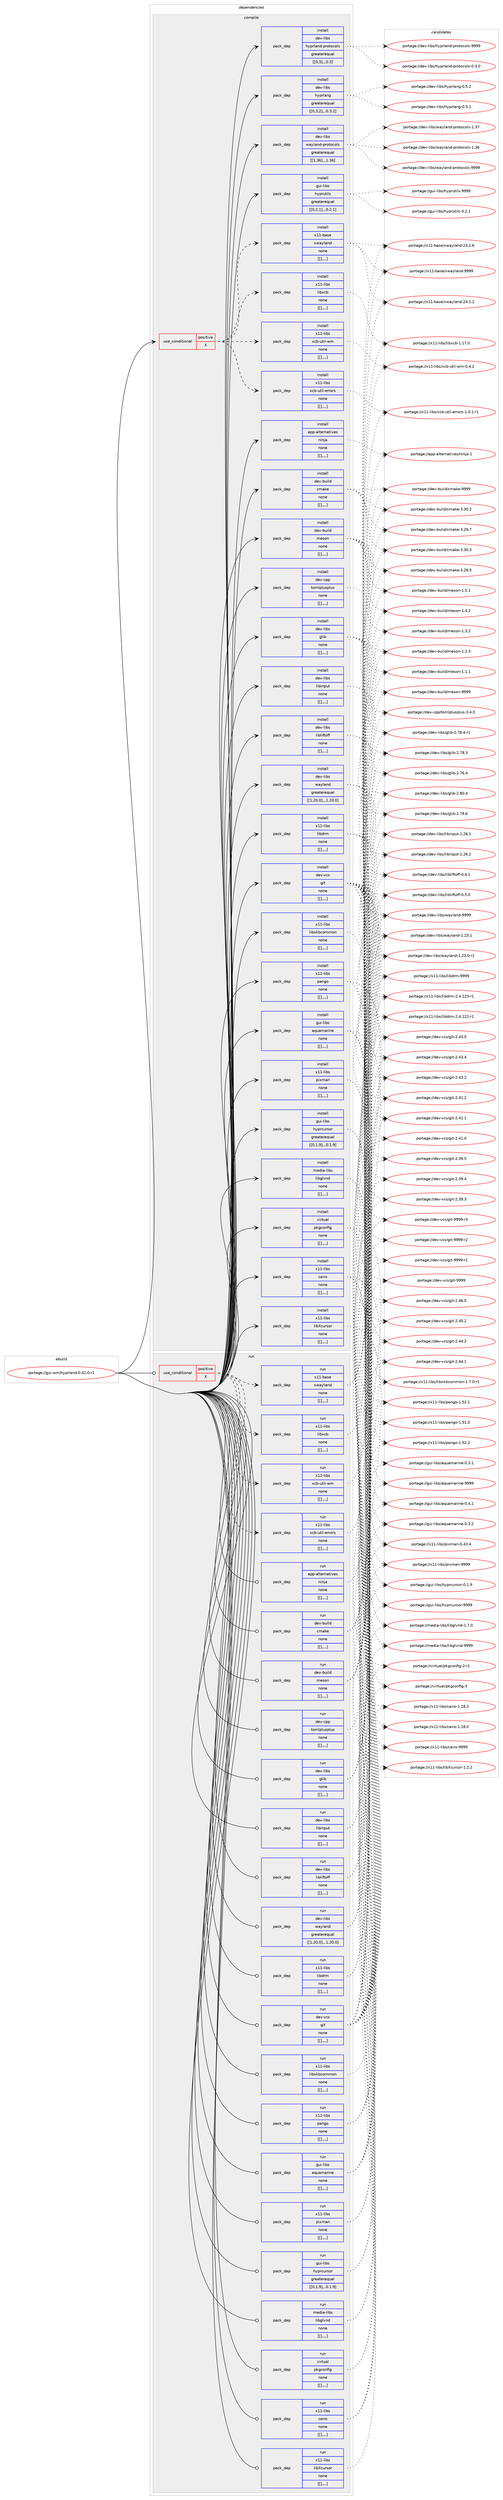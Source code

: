 digraph prolog {

# *************
# Graph options
# *************

newrank=true;
concentrate=true;
compound=true;
graph [rankdir=LR,fontname=Helvetica,fontsize=10,ranksep=1.5];#, ranksep=2.5, nodesep=0.2];
edge  [arrowhead=vee];
node  [fontname=Helvetica,fontsize=10];

# **********
# The ebuild
# **********

subgraph cluster_leftcol {
color=gray;
label=<<i>ebuild</i>>;
id [label="portage://gui-wm/hyprland-0.42.0-r1", color=red, width=4, href="../gui-wm/hyprland-0.42.0-r1.svg"];
}

# ****************
# The dependencies
# ****************

subgraph cluster_midcol {
color=gray;
label=<<i>dependencies</i>>;
subgraph cluster_compile {
fillcolor="#eeeeee";
style=filled;
label=<<i>compile</i>>;
subgraph cond68504 {
dependency249185 [label=<<TABLE BORDER="0" CELLBORDER="1" CELLSPACING="0" CELLPADDING="4"><TR><TD ROWSPAN="3" CELLPADDING="10">use_conditional</TD></TR><TR><TD>positive</TD></TR><TR><TD>X</TD></TR></TABLE>>, shape=none, color=red];
subgraph pack179109 {
dependency249186 [label=<<TABLE BORDER="0" CELLBORDER="1" CELLSPACING="0" CELLPADDING="4" WIDTH="220"><TR><TD ROWSPAN="6" CELLPADDING="30">pack_dep</TD></TR><TR><TD WIDTH="110">install</TD></TR><TR><TD>x11-libs</TD></TR><TR><TD>libxcb</TD></TR><TR><TD>none</TD></TR><TR><TD>[[],,,,]</TD></TR></TABLE>>, shape=none, color=blue];
}
dependency249185:e -> dependency249186:w [weight=20,style="dashed",arrowhead="vee"];
subgraph pack179110 {
dependency249187 [label=<<TABLE BORDER="0" CELLBORDER="1" CELLSPACING="0" CELLPADDING="4" WIDTH="220"><TR><TD ROWSPAN="6" CELLPADDING="30">pack_dep</TD></TR><TR><TD WIDTH="110">install</TD></TR><TR><TD>x11-base</TD></TR><TR><TD>xwayland</TD></TR><TR><TD>none</TD></TR><TR><TD>[[],,,,]</TD></TR></TABLE>>, shape=none, color=blue];
}
dependency249185:e -> dependency249187:w [weight=20,style="dashed",arrowhead="vee"];
subgraph pack179111 {
dependency249188 [label=<<TABLE BORDER="0" CELLBORDER="1" CELLSPACING="0" CELLPADDING="4" WIDTH="220"><TR><TD ROWSPAN="6" CELLPADDING="30">pack_dep</TD></TR><TR><TD WIDTH="110">install</TD></TR><TR><TD>x11-libs</TD></TR><TR><TD>xcb-util-errors</TD></TR><TR><TD>none</TD></TR><TR><TD>[[],,,,]</TD></TR></TABLE>>, shape=none, color=blue];
}
dependency249185:e -> dependency249188:w [weight=20,style="dashed",arrowhead="vee"];
subgraph pack179112 {
dependency249189 [label=<<TABLE BORDER="0" CELLBORDER="1" CELLSPACING="0" CELLPADDING="4" WIDTH="220"><TR><TD ROWSPAN="6" CELLPADDING="30">pack_dep</TD></TR><TR><TD WIDTH="110">install</TD></TR><TR><TD>x11-libs</TD></TR><TR><TD>xcb-util-wm</TD></TR><TR><TD>none</TD></TR><TR><TD>[[],,,,]</TD></TR></TABLE>>, shape=none, color=blue];
}
dependency249185:e -> dependency249189:w [weight=20,style="dashed",arrowhead="vee"];
}
id:e -> dependency249185:w [weight=20,style="solid",arrowhead="vee"];
subgraph pack179113 {
dependency249190 [label=<<TABLE BORDER="0" CELLBORDER="1" CELLSPACING="0" CELLPADDING="4" WIDTH="220"><TR><TD ROWSPAN="6" CELLPADDING="30">pack_dep</TD></TR><TR><TD WIDTH="110">install</TD></TR><TR><TD>app-alternatives</TD></TR><TR><TD>ninja</TD></TR><TR><TD>none</TD></TR><TR><TD>[[],,,,]</TD></TR></TABLE>>, shape=none, color=blue];
}
id:e -> dependency249190:w [weight=20,style="solid",arrowhead="vee"];
subgraph pack179114 {
dependency249191 [label=<<TABLE BORDER="0" CELLBORDER="1" CELLSPACING="0" CELLPADDING="4" WIDTH="220"><TR><TD ROWSPAN="6" CELLPADDING="30">pack_dep</TD></TR><TR><TD WIDTH="110">install</TD></TR><TR><TD>dev-build</TD></TR><TR><TD>cmake</TD></TR><TR><TD>none</TD></TR><TR><TD>[[],,,,]</TD></TR></TABLE>>, shape=none, color=blue];
}
id:e -> dependency249191:w [weight=20,style="solid",arrowhead="vee"];
subgraph pack179115 {
dependency249192 [label=<<TABLE BORDER="0" CELLBORDER="1" CELLSPACING="0" CELLPADDING="4" WIDTH="220"><TR><TD ROWSPAN="6" CELLPADDING="30">pack_dep</TD></TR><TR><TD WIDTH="110">install</TD></TR><TR><TD>dev-build</TD></TR><TR><TD>meson</TD></TR><TR><TD>none</TD></TR><TR><TD>[[],,,,]</TD></TR></TABLE>>, shape=none, color=blue];
}
id:e -> dependency249192:w [weight=20,style="solid",arrowhead="vee"];
subgraph pack179116 {
dependency249193 [label=<<TABLE BORDER="0" CELLBORDER="1" CELLSPACING="0" CELLPADDING="4" WIDTH="220"><TR><TD ROWSPAN="6" CELLPADDING="30">pack_dep</TD></TR><TR><TD WIDTH="110">install</TD></TR><TR><TD>dev-cpp</TD></TR><TR><TD>tomlplusplus</TD></TR><TR><TD>none</TD></TR><TR><TD>[[],,,,]</TD></TR></TABLE>>, shape=none, color=blue];
}
id:e -> dependency249193:w [weight=20,style="solid",arrowhead="vee"];
subgraph pack179117 {
dependency249194 [label=<<TABLE BORDER="0" CELLBORDER="1" CELLSPACING="0" CELLPADDING="4" WIDTH="220"><TR><TD ROWSPAN="6" CELLPADDING="30">pack_dep</TD></TR><TR><TD WIDTH="110">install</TD></TR><TR><TD>dev-libs</TD></TR><TR><TD>glib</TD></TR><TR><TD>none</TD></TR><TR><TD>[[],,,,]</TD></TR></TABLE>>, shape=none, color=blue];
}
id:e -> dependency249194:w [weight=20,style="solid",arrowhead="vee"];
subgraph pack179118 {
dependency249195 [label=<<TABLE BORDER="0" CELLBORDER="1" CELLSPACING="0" CELLPADDING="4" WIDTH="220"><TR><TD ROWSPAN="6" CELLPADDING="30">pack_dep</TD></TR><TR><TD WIDTH="110">install</TD></TR><TR><TD>dev-libs</TD></TR><TR><TD>hyprland-protocols</TD></TR><TR><TD>greaterequal</TD></TR><TR><TD>[[0,3],,,0.3]</TD></TR></TABLE>>, shape=none, color=blue];
}
id:e -> dependency249195:w [weight=20,style="solid",arrowhead="vee"];
subgraph pack179119 {
dependency249196 [label=<<TABLE BORDER="0" CELLBORDER="1" CELLSPACING="0" CELLPADDING="4" WIDTH="220"><TR><TD ROWSPAN="6" CELLPADDING="30">pack_dep</TD></TR><TR><TD WIDTH="110">install</TD></TR><TR><TD>dev-libs</TD></TR><TR><TD>hyprlang</TD></TR><TR><TD>greaterequal</TD></TR><TR><TD>[[0,3,2],,,0.3.2]</TD></TR></TABLE>>, shape=none, color=blue];
}
id:e -> dependency249196:w [weight=20,style="solid",arrowhead="vee"];
subgraph pack179120 {
dependency249197 [label=<<TABLE BORDER="0" CELLBORDER="1" CELLSPACING="0" CELLPADDING="4" WIDTH="220"><TR><TD ROWSPAN="6" CELLPADDING="30">pack_dep</TD></TR><TR><TD WIDTH="110">install</TD></TR><TR><TD>dev-libs</TD></TR><TR><TD>libinput</TD></TR><TR><TD>none</TD></TR><TR><TD>[[],,,,]</TD></TR></TABLE>>, shape=none, color=blue];
}
id:e -> dependency249197:w [weight=20,style="solid",arrowhead="vee"];
subgraph pack179121 {
dependency249198 [label=<<TABLE BORDER="0" CELLBORDER="1" CELLSPACING="0" CELLPADDING="4" WIDTH="220"><TR><TD ROWSPAN="6" CELLPADDING="30">pack_dep</TD></TR><TR><TD WIDTH="110">install</TD></TR><TR><TD>dev-libs</TD></TR><TR><TD>libliftoff</TD></TR><TR><TD>none</TD></TR><TR><TD>[[],,,,]</TD></TR></TABLE>>, shape=none, color=blue];
}
id:e -> dependency249198:w [weight=20,style="solid",arrowhead="vee"];
subgraph pack179122 {
dependency249199 [label=<<TABLE BORDER="0" CELLBORDER="1" CELLSPACING="0" CELLPADDING="4" WIDTH="220"><TR><TD ROWSPAN="6" CELLPADDING="30">pack_dep</TD></TR><TR><TD WIDTH="110">install</TD></TR><TR><TD>dev-libs</TD></TR><TR><TD>wayland</TD></TR><TR><TD>greaterequal</TD></TR><TR><TD>[[1,20,0],,,1.20.0]</TD></TR></TABLE>>, shape=none, color=blue];
}
id:e -> dependency249199:w [weight=20,style="solid",arrowhead="vee"];
subgraph pack179123 {
dependency249200 [label=<<TABLE BORDER="0" CELLBORDER="1" CELLSPACING="0" CELLPADDING="4" WIDTH="220"><TR><TD ROWSPAN="6" CELLPADDING="30">pack_dep</TD></TR><TR><TD WIDTH="110">install</TD></TR><TR><TD>dev-libs</TD></TR><TR><TD>wayland-protocols</TD></TR><TR><TD>greaterequal</TD></TR><TR><TD>[[1,36],,,1.36]</TD></TR></TABLE>>, shape=none, color=blue];
}
id:e -> dependency249200:w [weight=20,style="solid",arrowhead="vee"];
subgraph pack179124 {
dependency249201 [label=<<TABLE BORDER="0" CELLBORDER="1" CELLSPACING="0" CELLPADDING="4" WIDTH="220"><TR><TD ROWSPAN="6" CELLPADDING="30">pack_dep</TD></TR><TR><TD WIDTH="110">install</TD></TR><TR><TD>dev-vcs</TD></TR><TR><TD>git</TD></TR><TR><TD>none</TD></TR><TR><TD>[[],,,,]</TD></TR></TABLE>>, shape=none, color=blue];
}
id:e -> dependency249201:w [weight=20,style="solid",arrowhead="vee"];
subgraph pack179125 {
dependency249202 [label=<<TABLE BORDER="0" CELLBORDER="1" CELLSPACING="0" CELLPADDING="4" WIDTH="220"><TR><TD ROWSPAN="6" CELLPADDING="30">pack_dep</TD></TR><TR><TD WIDTH="110">install</TD></TR><TR><TD>gui-libs</TD></TR><TR><TD>aquamarine</TD></TR><TR><TD>none</TD></TR><TR><TD>[[],,,,]</TD></TR></TABLE>>, shape=none, color=blue];
}
id:e -> dependency249202:w [weight=20,style="solid",arrowhead="vee"];
subgraph pack179126 {
dependency249203 [label=<<TABLE BORDER="0" CELLBORDER="1" CELLSPACING="0" CELLPADDING="4" WIDTH="220"><TR><TD ROWSPAN="6" CELLPADDING="30">pack_dep</TD></TR><TR><TD WIDTH="110">install</TD></TR><TR><TD>gui-libs</TD></TR><TR><TD>hyprcursor</TD></TR><TR><TD>greaterequal</TD></TR><TR><TD>[[0,1,9],,,0.1.9]</TD></TR></TABLE>>, shape=none, color=blue];
}
id:e -> dependency249203:w [weight=20,style="solid",arrowhead="vee"];
subgraph pack179127 {
dependency249204 [label=<<TABLE BORDER="0" CELLBORDER="1" CELLSPACING="0" CELLPADDING="4" WIDTH="220"><TR><TD ROWSPAN="6" CELLPADDING="30">pack_dep</TD></TR><TR><TD WIDTH="110">install</TD></TR><TR><TD>gui-libs</TD></TR><TR><TD>hyprutils</TD></TR><TR><TD>greaterequal</TD></TR><TR><TD>[[0,2,1],,,0.2.1]</TD></TR></TABLE>>, shape=none, color=blue];
}
id:e -> dependency249204:w [weight=20,style="solid",arrowhead="vee"];
subgraph pack179128 {
dependency249205 [label=<<TABLE BORDER="0" CELLBORDER="1" CELLSPACING="0" CELLPADDING="4" WIDTH="220"><TR><TD ROWSPAN="6" CELLPADDING="30">pack_dep</TD></TR><TR><TD WIDTH="110">install</TD></TR><TR><TD>media-libs</TD></TR><TR><TD>libglvnd</TD></TR><TR><TD>none</TD></TR><TR><TD>[[],,,,]</TD></TR></TABLE>>, shape=none, color=blue];
}
id:e -> dependency249205:w [weight=20,style="solid",arrowhead="vee"];
subgraph pack179129 {
dependency249206 [label=<<TABLE BORDER="0" CELLBORDER="1" CELLSPACING="0" CELLPADDING="4" WIDTH="220"><TR><TD ROWSPAN="6" CELLPADDING="30">pack_dep</TD></TR><TR><TD WIDTH="110">install</TD></TR><TR><TD>virtual</TD></TR><TR><TD>pkgconfig</TD></TR><TR><TD>none</TD></TR><TR><TD>[[],,,,]</TD></TR></TABLE>>, shape=none, color=blue];
}
id:e -> dependency249206:w [weight=20,style="solid",arrowhead="vee"];
subgraph pack179130 {
dependency249207 [label=<<TABLE BORDER="0" CELLBORDER="1" CELLSPACING="0" CELLPADDING="4" WIDTH="220"><TR><TD ROWSPAN="6" CELLPADDING="30">pack_dep</TD></TR><TR><TD WIDTH="110">install</TD></TR><TR><TD>x11-libs</TD></TR><TR><TD>cairo</TD></TR><TR><TD>none</TD></TR><TR><TD>[[],,,,]</TD></TR></TABLE>>, shape=none, color=blue];
}
id:e -> dependency249207:w [weight=20,style="solid",arrowhead="vee"];
subgraph pack179131 {
dependency249208 [label=<<TABLE BORDER="0" CELLBORDER="1" CELLSPACING="0" CELLPADDING="4" WIDTH="220"><TR><TD ROWSPAN="6" CELLPADDING="30">pack_dep</TD></TR><TR><TD WIDTH="110">install</TD></TR><TR><TD>x11-libs</TD></TR><TR><TD>libXcursor</TD></TR><TR><TD>none</TD></TR><TR><TD>[[],,,,]</TD></TR></TABLE>>, shape=none, color=blue];
}
id:e -> dependency249208:w [weight=20,style="solid",arrowhead="vee"];
subgraph pack179132 {
dependency249209 [label=<<TABLE BORDER="0" CELLBORDER="1" CELLSPACING="0" CELLPADDING="4" WIDTH="220"><TR><TD ROWSPAN="6" CELLPADDING="30">pack_dep</TD></TR><TR><TD WIDTH="110">install</TD></TR><TR><TD>x11-libs</TD></TR><TR><TD>libdrm</TD></TR><TR><TD>none</TD></TR><TR><TD>[[],,,,]</TD></TR></TABLE>>, shape=none, color=blue];
}
id:e -> dependency249209:w [weight=20,style="solid",arrowhead="vee"];
subgraph pack179133 {
dependency249210 [label=<<TABLE BORDER="0" CELLBORDER="1" CELLSPACING="0" CELLPADDING="4" WIDTH="220"><TR><TD ROWSPAN="6" CELLPADDING="30">pack_dep</TD></TR><TR><TD WIDTH="110">install</TD></TR><TR><TD>x11-libs</TD></TR><TR><TD>libxkbcommon</TD></TR><TR><TD>none</TD></TR><TR><TD>[[],,,,]</TD></TR></TABLE>>, shape=none, color=blue];
}
id:e -> dependency249210:w [weight=20,style="solid",arrowhead="vee"];
subgraph pack179134 {
dependency249211 [label=<<TABLE BORDER="0" CELLBORDER="1" CELLSPACING="0" CELLPADDING="4" WIDTH="220"><TR><TD ROWSPAN="6" CELLPADDING="30">pack_dep</TD></TR><TR><TD WIDTH="110">install</TD></TR><TR><TD>x11-libs</TD></TR><TR><TD>pango</TD></TR><TR><TD>none</TD></TR><TR><TD>[[],,,,]</TD></TR></TABLE>>, shape=none, color=blue];
}
id:e -> dependency249211:w [weight=20,style="solid",arrowhead="vee"];
subgraph pack179135 {
dependency249212 [label=<<TABLE BORDER="0" CELLBORDER="1" CELLSPACING="0" CELLPADDING="4" WIDTH="220"><TR><TD ROWSPAN="6" CELLPADDING="30">pack_dep</TD></TR><TR><TD WIDTH="110">install</TD></TR><TR><TD>x11-libs</TD></TR><TR><TD>pixman</TD></TR><TR><TD>none</TD></TR><TR><TD>[[],,,,]</TD></TR></TABLE>>, shape=none, color=blue];
}
id:e -> dependency249212:w [weight=20,style="solid",arrowhead="vee"];
}
subgraph cluster_compileandrun {
fillcolor="#eeeeee";
style=filled;
label=<<i>compile and run</i>>;
}
subgraph cluster_run {
fillcolor="#eeeeee";
style=filled;
label=<<i>run</i>>;
subgraph cond68505 {
dependency249213 [label=<<TABLE BORDER="0" CELLBORDER="1" CELLSPACING="0" CELLPADDING="4"><TR><TD ROWSPAN="3" CELLPADDING="10">use_conditional</TD></TR><TR><TD>positive</TD></TR><TR><TD>X</TD></TR></TABLE>>, shape=none, color=red];
subgraph pack179136 {
dependency249214 [label=<<TABLE BORDER="0" CELLBORDER="1" CELLSPACING="0" CELLPADDING="4" WIDTH="220"><TR><TD ROWSPAN="6" CELLPADDING="30">pack_dep</TD></TR><TR><TD WIDTH="110">run</TD></TR><TR><TD>x11-libs</TD></TR><TR><TD>libxcb</TD></TR><TR><TD>none</TD></TR><TR><TD>[[],,,,]</TD></TR></TABLE>>, shape=none, color=blue];
}
dependency249213:e -> dependency249214:w [weight=20,style="dashed",arrowhead="vee"];
subgraph pack179137 {
dependency249215 [label=<<TABLE BORDER="0" CELLBORDER="1" CELLSPACING="0" CELLPADDING="4" WIDTH="220"><TR><TD ROWSPAN="6" CELLPADDING="30">pack_dep</TD></TR><TR><TD WIDTH="110">run</TD></TR><TR><TD>x11-base</TD></TR><TR><TD>xwayland</TD></TR><TR><TD>none</TD></TR><TR><TD>[[],,,,]</TD></TR></TABLE>>, shape=none, color=blue];
}
dependency249213:e -> dependency249215:w [weight=20,style="dashed",arrowhead="vee"];
subgraph pack179138 {
dependency249216 [label=<<TABLE BORDER="0" CELLBORDER="1" CELLSPACING="0" CELLPADDING="4" WIDTH="220"><TR><TD ROWSPAN="6" CELLPADDING="30">pack_dep</TD></TR><TR><TD WIDTH="110">run</TD></TR><TR><TD>x11-libs</TD></TR><TR><TD>xcb-util-errors</TD></TR><TR><TD>none</TD></TR><TR><TD>[[],,,,]</TD></TR></TABLE>>, shape=none, color=blue];
}
dependency249213:e -> dependency249216:w [weight=20,style="dashed",arrowhead="vee"];
subgraph pack179139 {
dependency249217 [label=<<TABLE BORDER="0" CELLBORDER="1" CELLSPACING="0" CELLPADDING="4" WIDTH="220"><TR><TD ROWSPAN="6" CELLPADDING="30">pack_dep</TD></TR><TR><TD WIDTH="110">run</TD></TR><TR><TD>x11-libs</TD></TR><TR><TD>xcb-util-wm</TD></TR><TR><TD>none</TD></TR><TR><TD>[[],,,,]</TD></TR></TABLE>>, shape=none, color=blue];
}
dependency249213:e -> dependency249217:w [weight=20,style="dashed",arrowhead="vee"];
}
id:e -> dependency249213:w [weight=20,style="solid",arrowhead="odot"];
subgraph pack179140 {
dependency249218 [label=<<TABLE BORDER="0" CELLBORDER="1" CELLSPACING="0" CELLPADDING="4" WIDTH="220"><TR><TD ROWSPAN="6" CELLPADDING="30">pack_dep</TD></TR><TR><TD WIDTH="110">run</TD></TR><TR><TD>app-alternatives</TD></TR><TR><TD>ninja</TD></TR><TR><TD>none</TD></TR><TR><TD>[[],,,,]</TD></TR></TABLE>>, shape=none, color=blue];
}
id:e -> dependency249218:w [weight=20,style="solid",arrowhead="odot"];
subgraph pack179141 {
dependency249219 [label=<<TABLE BORDER="0" CELLBORDER="1" CELLSPACING="0" CELLPADDING="4" WIDTH="220"><TR><TD ROWSPAN="6" CELLPADDING="30">pack_dep</TD></TR><TR><TD WIDTH="110">run</TD></TR><TR><TD>dev-build</TD></TR><TR><TD>cmake</TD></TR><TR><TD>none</TD></TR><TR><TD>[[],,,,]</TD></TR></TABLE>>, shape=none, color=blue];
}
id:e -> dependency249219:w [weight=20,style="solid",arrowhead="odot"];
subgraph pack179142 {
dependency249220 [label=<<TABLE BORDER="0" CELLBORDER="1" CELLSPACING="0" CELLPADDING="4" WIDTH="220"><TR><TD ROWSPAN="6" CELLPADDING="30">pack_dep</TD></TR><TR><TD WIDTH="110">run</TD></TR><TR><TD>dev-build</TD></TR><TR><TD>meson</TD></TR><TR><TD>none</TD></TR><TR><TD>[[],,,,]</TD></TR></TABLE>>, shape=none, color=blue];
}
id:e -> dependency249220:w [weight=20,style="solid",arrowhead="odot"];
subgraph pack179143 {
dependency249221 [label=<<TABLE BORDER="0" CELLBORDER="1" CELLSPACING="0" CELLPADDING="4" WIDTH="220"><TR><TD ROWSPAN="6" CELLPADDING="30">pack_dep</TD></TR><TR><TD WIDTH="110">run</TD></TR><TR><TD>dev-cpp</TD></TR><TR><TD>tomlplusplus</TD></TR><TR><TD>none</TD></TR><TR><TD>[[],,,,]</TD></TR></TABLE>>, shape=none, color=blue];
}
id:e -> dependency249221:w [weight=20,style="solid",arrowhead="odot"];
subgraph pack179144 {
dependency249222 [label=<<TABLE BORDER="0" CELLBORDER="1" CELLSPACING="0" CELLPADDING="4" WIDTH="220"><TR><TD ROWSPAN="6" CELLPADDING="30">pack_dep</TD></TR><TR><TD WIDTH="110">run</TD></TR><TR><TD>dev-libs</TD></TR><TR><TD>glib</TD></TR><TR><TD>none</TD></TR><TR><TD>[[],,,,]</TD></TR></TABLE>>, shape=none, color=blue];
}
id:e -> dependency249222:w [weight=20,style="solid",arrowhead="odot"];
subgraph pack179145 {
dependency249223 [label=<<TABLE BORDER="0" CELLBORDER="1" CELLSPACING="0" CELLPADDING="4" WIDTH="220"><TR><TD ROWSPAN="6" CELLPADDING="30">pack_dep</TD></TR><TR><TD WIDTH="110">run</TD></TR><TR><TD>dev-libs</TD></TR><TR><TD>libinput</TD></TR><TR><TD>none</TD></TR><TR><TD>[[],,,,]</TD></TR></TABLE>>, shape=none, color=blue];
}
id:e -> dependency249223:w [weight=20,style="solid",arrowhead="odot"];
subgraph pack179146 {
dependency249224 [label=<<TABLE BORDER="0" CELLBORDER="1" CELLSPACING="0" CELLPADDING="4" WIDTH="220"><TR><TD ROWSPAN="6" CELLPADDING="30">pack_dep</TD></TR><TR><TD WIDTH="110">run</TD></TR><TR><TD>dev-libs</TD></TR><TR><TD>libliftoff</TD></TR><TR><TD>none</TD></TR><TR><TD>[[],,,,]</TD></TR></TABLE>>, shape=none, color=blue];
}
id:e -> dependency249224:w [weight=20,style="solid",arrowhead="odot"];
subgraph pack179147 {
dependency249225 [label=<<TABLE BORDER="0" CELLBORDER="1" CELLSPACING="0" CELLPADDING="4" WIDTH="220"><TR><TD ROWSPAN="6" CELLPADDING="30">pack_dep</TD></TR><TR><TD WIDTH="110">run</TD></TR><TR><TD>dev-libs</TD></TR><TR><TD>wayland</TD></TR><TR><TD>greaterequal</TD></TR><TR><TD>[[1,20,0],,,1.20.0]</TD></TR></TABLE>>, shape=none, color=blue];
}
id:e -> dependency249225:w [weight=20,style="solid",arrowhead="odot"];
subgraph pack179148 {
dependency249226 [label=<<TABLE BORDER="0" CELLBORDER="1" CELLSPACING="0" CELLPADDING="4" WIDTH="220"><TR><TD ROWSPAN="6" CELLPADDING="30">pack_dep</TD></TR><TR><TD WIDTH="110">run</TD></TR><TR><TD>dev-vcs</TD></TR><TR><TD>git</TD></TR><TR><TD>none</TD></TR><TR><TD>[[],,,,]</TD></TR></TABLE>>, shape=none, color=blue];
}
id:e -> dependency249226:w [weight=20,style="solid",arrowhead="odot"];
subgraph pack179149 {
dependency249227 [label=<<TABLE BORDER="0" CELLBORDER="1" CELLSPACING="0" CELLPADDING="4" WIDTH="220"><TR><TD ROWSPAN="6" CELLPADDING="30">pack_dep</TD></TR><TR><TD WIDTH="110">run</TD></TR><TR><TD>gui-libs</TD></TR><TR><TD>aquamarine</TD></TR><TR><TD>none</TD></TR><TR><TD>[[],,,,]</TD></TR></TABLE>>, shape=none, color=blue];
}
id:e -> dependency249227:w [weight=20,style="solid",arrowhead="odot"];
subgraph pack179150 {
dependency249228 [label=<<TABLE BORDER="0" CELLBORDER="1" CELLSPACING="0" CELLPADDING="4" WIDTH="220"><TR><TD ROWSPAN="6" CELLPADDING="30">pack_dep</TD></TR><TR><TD WIDTH="110">run</TD></TR><TR><TD>gui-libs</TD></TR><TR><TD>hyprcursor</TD></TR><TR><TD>greaterequal</TD></TR><TR><TD>[[0,1,9],,,0.1.9]</TD></TR></TABLE>>, shape=none, color=blue];
}
id:e -> dependency249228:w [weight=20,style="solid",arrowhead="odot"];
subgraph pack179151 {
dependency249229 [label=<<TABLE BORDER="0" CELLBORDER="1" CELLSPACING="0" CELLPADDING="4" WIDTH="220"><TR><TD ROWSPAN="6" CELLPADDING="30">pack_dep</TD></TR><TR><TD WIDTH="110">run</TD></TR><TR><TD>media-libs</TD></TR><TR><TD>libglvnd</TD></TR><TR><TD>none</TD></TR><TR><TD>[[],,,,]</TD></TR></TABLE>>, shape=none, color=blue];
}
id:e -> dependency249229:w [weight=20,style="solid",arrowhead="odot"];
subgraph pack179152 {
dependency249230 [label=<<TABLE BORDER="0" CELLBORDER="1" CELLSPACING="0" CELLPADDING="4" WIDTH="220"><TR><TD ROWSPAN="6" CELLPADDING="30">pack_dep</TD></TR><TR><TD WIDTH="110">run</TD></TR><TR><TD>virtual</TD></TR><TR><TD>pkgconfig</TD></TR><TR><TD>none</TD></TR><TR><TD>[[],,,,]</TD></TR></TABLE>>, shape=none, color=blue];
}
id:e -> dependency249230:w [weight=20,style="solid",arrowhead="odot"];
subgraph pack179153 {
dependency249231 [label=<<TABLE BORDER="0" CELLBORDER="1" CELLSPACING="0" CELLPADDING="4" WIDTH="220"><TR><TD ROWSPAN="6" CELLPADDING="30">pack_dep</TD></TR><TR><TD WIDTH="110">run</TD></TR><TR><TD>x11-libs</TD></TR><TR><TD>cairo</TD></TR><TR><TD>none</TD></TR><TR><TD>[[],,,,]</TD></TR></TABLE>>, shape=none, color=blue];
}
id:e -> dependency249231:w [weight=20,style="solid",arrowhead="odot"];
subgraph pack179154 {
dependency249232 [label=<<TABLE BORDER="0" CELLBORDER="1" CELLSPACING="0" CELLPADDING="4" WIDTH="220"><TR><TD ROWSPAN="6" CELLPADDING="30">pack_dep</TD></TR><TR><TD WIDTH="110">run</TD></TR><TR><TD>x11-libs</TD></TR><TR><TD>libXcursor</TD></TR><TR><TD>none</TD></TR><TR><TD>[[],,,,]</TD></TR></TABLE>>, shape=none, color=blue];
}
id:e -> dependency249232:w [weight=20,style="solid",arrowhead="odot"];
subgraph pack179155 {
dependency249233 [label=<<TABLE BORDER="0" CELLBORDER="1" CELLSPACING="0" CELLPADDING="4" WIDTH="220"><TR><TD ROWSPAN="6" CELLPADDING="30">pack_dep</TD></TR><TR><TD WIDTH="110">run</TD></TR><TR><TD>x11-libs</TD></TR><TR><TD>libdrm</TD></TR><TR><TD>none</TD></TR><TR><TD>[[],,,,]</TD></TR></TABLE>>, shape=none, color=blue];
}
id:e -> dependency249233:w [weight=20,style="solid",arrowhead="odot"];
subgraph pack179156 {
dependency249234 [label=<<TABLE BORDER="0" CELLBORDER="1" CELLSPACING="0" CELLPADDING="4" WIDTH="220"><TR><TD ROWSPAN="6" CELLPADDING="30">pack_dep</TD></TR><TR><TD WIDTH="110">run</TD></TR><TR><TD>x11-libs</TD></TR><TR><TD>libxkbcommon</TD></TR><TR><TD>none</TD></TR><TR><TD>[[],,,,]</TD></TR></TABLE>>, shape=none, color=blue];
}
id:e -> dependency249234:w [weight=20,style="solid",arrowhead="odot"];
subgraph pack179157 {
dependency249235 [label=<<TABLE BORDER="0" CELLBORDER="1" CELLSPACING="0" CELLPADDING="4" WIDTH="220"><TR><TD ROWSPAN="6" CELLPADDING="30">pack_dep</TD></TR><TR><TD WIDTH="110">run</TD></TR><TR><TD>x11-libs</TD></TR><TR><TD>pango</TD></TR><TR><TD>none</TD></TR><TR><TD>[[],,,,]</TD></TR></TABLE>>, shape=none, color=blue];
}
id:e -> dependency249235:w [weight=20,style="solid",arrowhead="odot"];
subgraph pack179158 {
dependency249236 [label=<<TABLE BORDER="0" CELLBORDER="1" CELLSPACING="0" CELLPADDING="4" WIDTH="220"><TR><TD ROWSPAN="6" CELLPADDING="30">pack_dep</TD></TR><TR><TD WIDTH="110">run</TD></TR><TR><TD>x11-libs</TD></TR><TR><TD>pixman</TD></TR><TR><TD>none</TD></TR><TR><TD>[[],,,,]</TD></TR></TABLE>>, shape=none, color=blue];
}
id:e -> dependency249236:w [weight=20,style="solid",arrowhead="odot"];
}
}

# **************
# The candidates
# **************

subgraph cluster_choices {
rank=same;
color=gray;
label=<<i>candidates</i>>;

subgraph choice179109 {
color=black;
nodesep=1;
choice120494945108105981154710810598120999845494649554648 [label="portage://x11-libs/libxcb-1.17.0", color=red, width=4,href="../x11-libs/libxcb-1.17.0.svg"];
dependency249186:e -> choice120494945108105981154710810598120999845494649554648:w [style=dotted,weight="100"];
}
subgraph choice179110 {
color=black;
nodesep=1;
choice12049494598971151014712011997121108971101004557575757 [label="portage://x11-base/xwayland-9999", color=red, width=4,href="../x11-base/xwayland-9999.svg"];
choice120494945989711510147120119971211089711010045505246494650 [label="portage://x11-base/xwayland-24.1.2", color=red, width=4,href="../x11-base/xwayland-24.1.2.svg"];
choice120494945989711510147120119971211089711010045505146504654 [label="portage://x11-base/xwayland-23.2.6", color=red, width=4,href="../x11-base/xwayland-23.2.6.svg"];
dependency249187:e -> choice12049494598971151014712011997121108971101004557575757:w [style=dotted,weight="100"];
dependency249187:e -> choice120494945989711510147120119971211089711010045505246494650:w [style=dotted,weight="100"];
dependency249187:e -> choice120494945989711510147120119971211089711010045505146504654:w [style=dotted,weight="100"];
}
subgraph choice179111 {
color=black;
nodesep=1;
choice1204949451081059811547120999845117116105108451011141141111141154549464846494511449 [label="portage://x11-libs/xcb-util-errors-1.0.1-r1", color=red, width=4,href="../x11-libs/xcb-util-errors-1.0.1-r1.svg"];
dependency249188:e -> choice1204949451081059811547120999845117116105108451011141141111141154549464846494511449:w [style=dotted,weight="100"];
}
subgraph choice179112 {
color=black;
nodesep=1;
choice120494945108105981154712099984511711610510845119109454846524650 [label="portage://x11-libs/xcb-util-wm-0.4.2", color=red, width=4,href="../x11-libs/xcb-util-wm-0.4.2.svg"];
dependency249189:e -> choice120494945108105981154712099984511711610510845119109454846524650:w [style=dotted,weight="100"];
}
subgraph choice179113 {
color=black;
nodesep=1;
choice9711211245971081161011141109711610511810111547110105110106974549 [label="portage://app-alternatives/ninja-1", color=red, width=4,href="../app-alternatives/ninja-1.svg"];
dependency249190:e -> choice9711211245971081161011141109711610511810111547110105110106974549:w [style=dotted,weight="100"];
}
subgraph choice179114 {
color=black;
nodesep=1;
choice10010111845981171051081004799109971071014557575757 [label="portage://dev-build/cmake-9999", color=red, width=4,href="../dev-build/cmake-9999.svg"];
choice100101118459811710510810047991099710710145514651484651 [label="portage://dev-build/cmake-3.30.3", color=red, width=4,href="../dev-build/cmake-3.30.3.svg"];
choice100101118459811710510810047991099710710145514651484650 [label="portage://dev-build/cmake-3.30.2", color=red, width=4,href="../dev-build/cmake-3.30.2.svg"];
choice100101118459811710510810047991099710710145514650574655 [label="portage://dev-build/cmake-3.29.7", color=red, width=4,href="../dev-build/cmake-3.29.7.svg"];
choice100101118459811710510810047991099710710145514650564653 [label="portage://dev-build/cmake-3.28.5", color=red, width=4,href="../dev-build/cmake-3.28.5.svg"];
dependency249191:e -> choice10010111845981171051081004799109971071014557575757:w [style=dotted,weight="100"];
dependency249191:e -> choice100101118459811710510810047991099710710145514651484651:w [style=dotted,weight="100"];
dependency249191:e -> choice100101118459811710510810047991099710710145514651484650:w [style=dotted,weight="100"];
dependency249191:e -> choice100101118459811710510810047991099710710145514650574655:w [style=dotted,weight="100"];
dependency249191:e -> choice100101118459811710510810047991099710710145514650564653:w [style=dotted,weight="100"];
}
subgraph choice179115 {
color=black;
nodesep=1;
choice1001011184598117105108100471091011151111104557575757 [label="portage://dev-build/meson-9999", color=red, width=4,href="../dev-build/meson-9999.svg"];
choice100101118459811710510810047109101115111110454946534649 [label="portage://dev-build/meson-1.5.1", color=red, width=4,href="../dev-build/meson-1.5.1.svg"];
choice100101118459811710510810047109101115111110454946524650 [label="portage://dev-build/meson-1.4.2", color=red, width=4,href="../dev-build/meson-1.4.2.svg"];
choice100101118459811710510810047109101115111110454946514650 [label="portage://dev-build/meson-1.3.2", color=red, width=4,href="../dev-build/meson-1.3.2.svg"];
choice100101118459811710510810047109101115111110454946504651 [label="portage://dev-build/meson-1.2.3", color=red, width=4,href="../dev-build/meson-1.2.3.svg"];
choice100101118459811710510810047109101115111110454946494649 [label="portage://dev-build/meson-1.1.1", color=red, width=4,href="../dev-build/meson-1.1.1.svg"];
dependency249192:e -> choice1001011184598117105108100471091011151111104557575757:w [style=dotted,weight="100"];
dependency249192:e -> choice100101118459811710510810047109101115111110454946534649:w [style=dotted,weight="100"];
dependency249192:e -> choice100101118459811710510810047109101115111110454946524650:w [style=dotted,weight="100"];
dependency249192:e -> choice100101118459811710510810047109101115111110454946514650:w [style=dotted,weight="100"];
dependency249192:e -> choice100101118459811710510810047109101115111110454946504651:w [style=dotted,weight="100"];
dependency249192:e -> choice100101118459811710510810047109101115111110454946494649:w [style=dotted,weight="100"];
}
subgraph choice179116 {
color=black;
nodesep=1;
choice100101118459911211247116111109108112108117115112108117115455146524648 [label="portage://dev-cpp/tomlplusplus-3.4.0", color=red, width=4,href="../dev-cpp/tomlplusplus-3.4.0.svg"];
dependency249193:e -> choice100101118459911211247116111109108112108117115112108117115455146524648:w [style=dotted,weight="100"];
}
subgraph choice179117 {
color=black;
nodesep=1;
choice1001011184510810598115471031081059845504656484652 [label="portage://dev-libs/glib-2.80.4", color=red, width=4,href="../dev-libs/glib-2.80.4.svg"];
choice1001011184510810598115471031081059845504655564654 [label="portage://dev-libs/glib-2.78.6", color=red, width=4,href="../dev-libs/glib-2.78.6.svg"];
choice10010111845108105981154710310810598455046555646524511449 [label="portage://dev-libs/glib-2.78.4-r1", color=red, width=4,href="../dev-libs/glib-2.78.4-r1.svg"];
choice1001011184510810598115471031081059845504655564651 [label="portage://dev-libs/glib-2.78.3", color=red, width=4,href="../dev-libs/glib-2.78.3.svg"];
choice1001011184510810598115471031081059845504655544652 [label="portage://dev-libs/glib-2.76.4", color=red, width=4,href="../dev-libs/glib-2.76.4.svg"];
dependency249194:e -> choice1001011184510810598115471031081059845504656484652:w [style=dotted,weight="100"];
dependency249194:e -> choice1001011184510810598115471031081059845504655564654:w [style=dotted,weight="100"];
dependency249194:e -> choice10010111845108105981154710310810598455046555646524511449:w [style=dotted,weight="100"];
dependency249194:e -> choice1001011184510810598115471031081059845504655564651:w [style=dotted,weight="100"];
dependency249194:e -> choice1001011184510810598115471031081059845504655544652:w [style=dotted,weight="100"];
}
subgraph choice179118 {
color=black;
nodesep=1;
choice1001011184510810598115471041211121141089711010045112114111116111991111081154557575757 [label="portage://dev-libs/hyprland-protocols-9999", color=red, width=4,href="../dev-libs/hyprland-protocols-9999.svg"];
choice100101118451081059811547104121112114108971101004511211411111611199111108115454846514648 [label="portage://dev-libs/hyprland-protocols-0.3.0", color=red, width=4,href="../dev-libs/hyprland-protocols-0.3.0.svg"];
dependency249195:e -> choice1001011184510810598115471041211121141089711010045112114111116111991111081154557575757:w [style=dotted,weight="100"];
dependency249195:e -> choice100101118451081059811547104121112114108971101004511211411111611199111108115454846514648:w [style=dotted,weight="100"];
}
subgraph choice179119 {
color=black;
nodesep=1;
choice10010111845108105981154710412111211410897110103454846534650 [label="portage://dev-libs/hyprlang-0.5.2", color=red, width=4,href="../dev-libs/hyprlang-0.5.2.svg"];
choice10010111845108105981154710412111211410897110103454846534649 [label="portage://dev-libs/hyprlang-0.5.1", color=red, width=4,href="../dev-libs/hyprlang-0.5.1.svg"];
dependency249196:e -> choice10010111845108105981154710412111211410897110103454846534650:w [style=dotted,weight="100"];
dependency249196:e -> choice10010111845108105981154710412111211410897110103454846534649:w [style=dotted,weight="100"];
}
subgraph choice179120 {
color=black;
nodesep=1;
choice1001011184510810598115471081059810511011211711645494650544650 [label="portage://dev-libs/libinput-1.26.2", color=red, width=4,href="../dev-libs/libinput-1.26.2.svg"];
choice1001011184510810598115471081059810511011211711645494650544649 [label="portage://dev-libs/libinput-1.26.1", color=red, width=4,href="../dev-libs/libinput-1.26.1.svg"];
dependency249197:e -> choice1001011184510810598115471081059810511011211711645494650544650:w [style=dotted,weight="100"];
dependency249197:e -> choice1001011184510810598115471081059810511011211711645494650544649:w [style=dotted,weight="100"];
}
subgraph choice179121 {
color=black;
nodesep=1;
choice10010111845108105981154710810598108105102116111102102454846534648 [label="portage://dev-libs/libliftoff-0.5.0", color=red, width=4,href="../dev-libs/libliftoff-0.5.0.svg"];
choice10010111845108105981154710810598108105102116111102102454846524649 [label="portage://dev-libs/libliftoff-0.4.1", color=red, width=4,href="../dev-libs/libliftoff-0.4.1.svg"];
dependency249198:e -> choice10010111845108105981154710810598108105102116111102102454846534648:w [style=dotted,weight="100"];
dependency249198:e -> choice10010111845108105981154710810598108105102116111102102454846524649:w [style=dotted,weight="100"];
}
subgraph choice179122 {
color=black;
nodesep=1;
choice10010111845108105981154711997121108971101004557575757 [label="portage://dev-libs/wayland-9999", color=red, width=4,href="../dev-libs/wayland-9999.svg"];
choice100101118451081059811547119971211089711010045494650514649 [label="portage://dev-libs/wayland-1.23.1", color=red, width=4,href="../dev-libs/wayland-1.23.1.svg"];
choice1001011184510810598115471199712110897110100454946505146484511449 [label="portage://dev-libs/wayland-1.23.0-r1", color=red, width=4,href="../dev-libs/wayland-1.23.0-r1.svg"];
dependency249199:e -> choice10010111845108105981154711997121108971101004557575757:w [style=dotted,weight="100"];
dependency249199:e -> choice100101118451081059811547119971211089711010045494650514649:w [style=dotted,weight="100"];
dependency249199:e -> choice1001011184510810598115471199712110897110100454946505146484511449:w [style=dotted,weight="100"];
}
subgraph choice179123 {
color=black;
nodesep=1;
choice100101118451081059811547119971211089711010045112114111116111991111081154557575757 [label="portage://dev-libs/wayland-protocols-9999", color=red, width=4,href="../dev-libs/wayland-protocols-9999.svg"];
choice100101118451081059811547119971211089711010045112114111116111991111081154549465155 [label="portage://dev-libs/wayland-protocols-1.37", color=red, width=4,href="../dev-libs/wayland-protocols-1.37.svg"];
choice100101118451081059811547119971211089711010045112114111116111991111081154549465154 [label="portage://dev-libs/wayland-protocols-1.36", color=red, width=4,href="../dev-libs/wayland-protocols-1.36.svg"];
dependency249200:e -> choice100101118451081059811547119971211089711010045112114111116111991111081154557575757:w [style=dotted,weight="100"];
dependency249200:e -> choice100101118451081059811547119971211089711010045112114111116111991111081154549465155:w [style=dotted,weight="100"];
dependency249200:e -> choice100101118451081059811547119971211089711010045112114111116111991111081154549465154:w [style=dotted,weight="100"];
}
subgraph choice179124 {
color=black;
nodesep=1;
choice10010111845118991154710310511645575757574511451 [label="portage://dev-vcs/git-9999-r3", color=red, width=4,href="../dev-vcs/git-9999-r3.svg"];
choice10010111845118991154710310511645575757574511450 [label="portage://dev-vcs/git-9999-r2", color=red, width=4,href="../dev-vcs/git-9999-r2.svg"];
choice10010111845118991154710310511645575757574511449 [label="portage://dev-vcs/git-9999-r1", color=red, width=4,href="../dev-vcs/git-9999-r1.svg"];
choice1001011184511899115471031051164557575757 [label="portage://dev-vcs/git-9999", color=red, width=4,href="../dev-vcs/git-9999.svg"];
choice10010111845118991154710310511645504652544648 [label="portage://dev-vcs/git-2.46.0", color=red, width=4,href="../dev-vcs/git-2.46.0.svg"];
choice10010111845118991154710310511645504652534650 [label="portage://dev-vcs/git-2.45.2", color=red, width=4,href="../dev-vcs/git-2.45.2.svg"];
choice10010111845118991154710310511645504652524650 [label="portage://dev-vcs/git-2.44.2", color=red, width=4,href="../dev-vcs/git-2.44.2.svg"];
choice10010111845118991154710310511645504652524649 [label="portage://dev-vcs/git-2.44.1", color=red, width=4,href="../dev-vcs/git-2.44.1.svg"];
choice10010111845118991154710310511645504652514653 [label="portage://dev-vcs/git-2.43.5", color=red, width=4,href="../dev-vcs/git-2.43.5.svg"];
choice10010111845118991154710310511645504652514652 [label="portage://dev-vcs/git-2.43.4", color=red, width=4,href="../dev-vcs/git-2.43.4.svg"];
choice10010111845118991154710310511645504652514650 [label="portage://dev-vcs/git-2.43.2", color=red, width=4,href="../dev-vcs/git-2.43.2.svg"];
choice10010111845118991154710310511645504652494650 [label="portage://dev-vcs/git-2.41.2", color=red, width=4,href="../dev-vcs/git-2.41.2.svg"];
choice10010111845118991154710310511645504652494649 [label="portage://dev-vcs/git-2.41.1", color=red, width=4,href="../dev-vcs/git-2.41.1.svg"];
choice10010111845118991154710310511645504652494648 [label="portage://dev-vcs/git-2.41.0", color=red, width=4,href="../dev-vcs/git-2.41.0.svg"];
choice10010111845118991154710310511645504651574653 [label="portage://dev-vcs/git-2.39.5", color=red, width=4,href="../dev-vcs/git-2.39.5.svg"];
choice10010111845118991154710310511645504651574652 [label="portage://dev-vcs/git-2.39.4", color=red, width=4,href="../dev-vcs/git-2.39.4.svg"];
choice10010111845118991154710310511645504651574651 [label="portage://dev-vcs/git-2.39.3", color=red, width=4,href="../dev-vcs/git-2.39.3.svg"];
dependency249201:e -> choice10010111845118991154710310511645575757574511451:w [style=dotted,weight="100"];
dependency249201:e -> choice10010111845118991154710310511645575757574511450:w [style=dotted,weight="100"];
dependency249201:e -> choice10010111845118991154710310511645575757574511449:w [style=dotted,weight="100"];
dependency249201:e -> choice1001011184511899115471031051164557575757:w [style=dotted,weight="100"];
dependency249201:e -> choice10010111845118991154710310511645504652544648:w [style=dotted,weight="100"];
dependency249201:e -> choice10010111845118991154710310511645504652534650:w [style=dotted,weight="100"];
dependency249201:e -> choice10010111845118991154710310511645504652524650:w [style=dotted,weight="100"];
dependency249201:e -> choice10010111845118991154710310511645504652524649:w [style=dotted,weight="100"];
dependency249201:e -> choice10010111845118991154710310511645504652514653:w [style=dotted,weight="100"];
dependency249201:e -> choice10010111845118991154710310511645504652514652:w [style=dotted,weight="100"];
dependency249201:e -> choice10010111845118991154710310511645504652514650:w [style=dotted,weight="100"];
dependency249201:e -> choice10010111845118991154710310511645504652494650:w [style=dotted,weight="100"];
dependency249201:e -> choice10010111845118991154710310511645504652494649:w [style=dotted,weight="100"];
dependency249201:e -> choice10010111845118991154710310511645504652494648:w [style=dotted,weight="100"];
dependency249201:e -> choice10010111845118991154710310511645504651574653:w [style=dotted,weight="100"];
dependency249201:e -> choice10010111845118991154710310511645504651574652:w [style=dotted,weight="100"];
dependency249201:e -> choice10010111845118991154710310511645504651574651:w [style=dotted,weight="100"];
}
subgraph choice179125 {
color=black;
nodesep=1;
choice1031171054510810598115479711311797109971141051101014557575757 [label="portage://gui-libs/aquamarine-9999", color=red, width=4,href="../gui-libs/aquamarine-9999.svg"];
choice103117105451081059811547971131179710997114105110101454846524649 [label="portage://gui-libs/aquamarine-0.4.1", color=red, width=4,href="../gui-libs/aquamarine-0.4.1.svg"];
choice103117105451081059811547971131179710997114105110101454846514650 [label="portage://gui-libs/aquamarine-0.3.2", color=red, width=4,href="../gui-libs/aquamarine-0.3.2.svg"];
choice103117105451081059811547971131179710997114105110101454846514649 [label="portage://gui-libs/aquamarine-0.3.1", color=red, width=4,href="../gui-libs/aquamarine-0.3.1.svg"];
dependency249202:e -> choice1031171054510810598115479711311797109971141051101014557575757:w [style=dotted,weight="100"];
dependency249202:e -> choice103117105451081059811547971131179710997114105110101454846524649:w [style=dotted,weight="100"];
dependency249202:e -> choice103117105451081059811547971131179710997114105110101454846514650:w [style=dotted,weight="100"];
dependency249202:e -> choice103117105451081059811547971131179710997114105110101454846514649:w [style=dotted,weight="100"];
}
subgraph choice179126 {
color=black;
nodesep=1;
choice103117105451081059811547104121112114991171141151111144557575757 [label="portage://gui-libs/hyprcursor-9999", color=red, width=4,href="../gui-libs/hyprcursor-9999.svg"];
choice10311710545108105981154710412111211499117114115111114454846494657 [label="portage://gui-libs/hyprcursor-0.1.9", color=red, width=4,href="../gui-libs/hyprcursor-0.1.9.svg"];
dependency249203:e -> choice103117105451081059811547104121112114991171141151111144557575757:w [style=dotted,weight="100"];
dependency249203:e -> choice10311710545108105981154710412111211499117114115111114454846494657:w [style=dotted,weight="100"];
}
subgraph choice179127 {
color=black;
nodesep=1;
choice1031171054510810598115471041211121141171161051081154557575757 [label="portage://gui-libs/hyprutils-9999", color=red, width=4,href="../gui-libs/hyprutils-9999.svg"];
choice103117105451081059811547104121112114117116105108115454846504649 [label="portage://gui-libs/hyprutils-0.2.1", color=red, width=4,href="../gui-libs/hyprutils-0.2.1.svg"];
dependency249204:e -> choice1031171054510810598115471041211121141171161051081154557575757:w [style=dotted,weight="100"];
dependency249204:e -> choice103117105451081059811547104121112114117116105108115454846504649:w [style=dotted,weight="100"];
}
subgraph choice179128 {
color=black;
nodesep=1;
choice10910110010597451081059811547108105981031081181101004557575757 [label="portage://media-libs/libglvnd-9999", color=red, width=4,href="../media-libs/libglvnd-9999.svg"];
choice1091011001059745108105981154710810598103108118110100454946554648 [label="portage://media-libs/libglvnd-1.7.0", color=red, width=4,href="../media-libs/libglvnd-1.7.0.svg"];
dependency249205:e -> choice10910110010597451081059811547108105981031081181101004557575757:w [style=dotted,weight="100"];
dependency249205:e -> choice1091011001059745108105981154710810598103108118110100454946554648:w [style=dotted,weight="100"];
}
subgraph choice179129 {
color=black;
nodesep=1;
choice1181051141161179710847112107103991111101021051034551 [label="portage://virtual/pkgconfig-3", color=red, width=4,href="../virtual/pkgconfig-3.svg"];
choice11810511411611797108471121071039911111010210510345504511449 [label="portage://virtual/pkgconfig-2-r1", color=red, width=4,href="../virtual/pkgconfig-2-r1.svg"];
dependency249206:e -> choice1181051141161179710847112107103991111101021051034551:w [style=dotted,weight="100"];
dependency249206:e -> choice11810511411611797108471121071039911111010210510345504511449:w [style=dotted,weight="100"];
}
subgraph choice179130 {
color=black;
nodesep=1;
choice120494945108105981154799971051141114557575757 [label="portage://x11-libs/cairo-9999", color=red, width=4,href="../x11-libs/cairo-9999.svg"];
choice1204949451081059811547999710511411145494649564650 [label="portage://x11-libs/cairo-1.18.2", color=red, width=4,href="../x11-libs/cairo-1.18.2.svg"];
choice1204949451081059811547999710511411145494649564648 [label="portage://x11-libs/cairo-1.18.0", color=red, width=4,href="../x11-libs/cairo-1.18.0.svg"];
dependency249207:e -> choice120494945108105981154799971051141114557575757:w [style=dotted,weight="100"];
dependency249207:e -> choice1204949451081059811547999710511411145494649564650:w [style=dotted,weight="100"];
dependency249207:e -> choice1204949451081059811547999710511411145494649564648:w [style=dotted,weight="100"];
}
subgraph choice179131 {
color=black;
nodesep=1;
choice1204949451081059811547108105988899117114115111114454946504650 [label="portage://x11-libs/libXcursor-1.2.2", color=red, width=4,href="../x11-libs/libXcursor-1.2.2.svg"];
dependency249208:e -> choice1204949451081059811547108105988899117114115111114454946504650:w [style=dotted,weight="100"];
}
subgraph choice179132 {
color=black;
nodesep=1;
choice1204949451081059811547108105981001141094557575757 [label="portage://x11-libs/libdrm-9999", color=red, width=4,href="../x11-libs/libdrm-9999.svg"];
choice12049494510810598115471081059810011410945504652464950514511449 [label="portage://x11-libs/libdrm-2.4.123-r1", color=red, width=4,href="../x11-libs/libdrm-2.4.123-r1.svg"];
choice12049494510810598115471081059810011410945504652464950504511449 [label="portage://x11-libs/libdrm-2.4.122-r1", color=red, width=4,href="../x11-libs/libdrm-2.4.122-r1.svg"];
dependency249209:e -> choice1204949451081059811547108105981001141094557575757:w [style=dotted,weight="100"];
dependency249209:e -> choice12049494510810598115471081059810011410945504652464950514511449:w [style=dotted,weight="100"];
dependency249209:e -> choice12049494510810598115471081059810011410945504652464950504511449:w [style=dotted,weight="100"];
}
subgraph choice179133 {
color=black;
nodesep=1;
choice12049494510810598115471081059812010798991111091091111104549465546484511449 [label="portage://x11-libs/libxkbcommon-1.7.0-r1", color=red, width=4,href="../x11-libs/libxkbcommon-1.7.0-r1.svg"];
dependency249210:e -> choice12049494510810598115471081059812010798991111091091111104549465546484511449:w [style=dotted,weight="100"];
}
subgraph choice179134 {
color=black;
nodesep=1;
choice12049494510810598115471129711010311145494653504650 [label="portage://x11-libs/pango-1.52.2", color=red, width=4,href="../x11-libs/pango-1.52.2.svg"];
choice12049494510810598115471129711010311145494653504649 [label="portage://x11-libs/pango-1.52.1", color=red, width=4,href="../x11-libs/pango-1.52.1.svg"];
choice12049494510810598115471129711010311145494653494648 [label="portage://x11-libs/pango-1.51.0", color=red, width=4,href="../x11-libs/pango-1.51.0.svg"];
dependency249211:e -> choice12049494510810598115471129711010311145494653504650:w [style=dotted,weight="100"];
dependency249211:e -> choice12049494510810598115471129711010311145494653504649:w [style=dotted,weight="100"];
dependency249211:e -> choice12049494510810598115471129711010311145494653494648:w [style=dotted,weight="100"];
}
subgraph choice179135 {
color=black;
nodesep=1;
choice1204949451081059811547112105120109971104557575757 [label="portage://x11-libs/pixman-9999", color=red, width=4,href="../x11-libs/pixman-9999.svg"];
choice12049494510810598115471121051201099711045484652514652 [label="portage://x11-libs/pixman-0.43.4", color=red, width=4,href="../x11-libs/pixman-0.43.4.svg"];
dependency249212:e -> choice1204949451081059811547112105120109971104557575757:w [style=dotted,weight="100"];
dependency249212:e -> choice12049494510810598115471121051201099711045484652514652:w [style=dotted,weight="100"];
}
subgraph choice179136 {
color=black;
nodesep=1;
choice120494945108105981154710810598120999845494649554648 [label="portage://x11-libs/libxcb-1.17.0", color=red, width=4,href="../x11-libs/libxcb-1.17.0.svg"];
dependency249214:e -> choice120494945108105981154710810598120999845494649554648:w [style=dotted,weight="100"];
}
subgraph choice179137 {
color=black;
nodesep=1;
choice12049494598971151014712011997121108971101004557575757 [label="portage://x11-base/xwayland-9999", color=red, width=4,href="../x11-base/xwayland-9999.svg"];
choice120494945989711510147120119971211089711010045505246494650 [label="portage://x11-base/xwayland-24.1.2", color=red, width=4,href="../x11-base/xwayland-24.1.2.svg"];
choice120494945989711510147120119971211089711010045505146504654 [label="portage://x11-base/xwayland-23.2.6", color=red, width=4,href="../x11-base/xwayland-23.2.6.svg"];
dependency249215:e -> choice12049494598971151014712011997121108971101004557575757:w [style=dotted,weight="100"];
dependency249215:e -> choice120494945989711510147120119971211089711010045505246494650:w [style=dotted,weight="100"];
dependency249215:e -> choice120494945989711510147120119971211089711010045505146504654:w [style=dotted,weight="100"];
}
subgraph choice179138 {
color=black;
nodesep=1;
choice1204949451081059811547120999845117116105108451011141141111141154549464846494511449 [label="portage://x11-libs/xcb-util-errors-1.0.1-r1", color=red, width=4,href="../x11-libs/xcb-util-errors-1.0.1-r1.svg"];
dependency249216:e -> choice1204949451081059811547120999845117116105108451011141141111141154549464846494511449:w [style=dotted,weight="100"];
}
subgraph choice179139 {
color=black;
nodesep=1;
choice120494945108105981154712099984511711610510845119109454846524650 [label="portage://x11-libs/xcb-util-wm-0.4.2", color=red, width=4,href="../x11-libs/xcb-util-wm-0.4.2.svg"];
dependency249217:e -> choice120494945108105981154712099984511711610510845119109454846524650:w [style=dotted,weight="100"];
}
subgraph choice179140 {
color=black;
nodesep=1;
choice9711211245971081161011141109711610511810111547110105110106974549 [label="portage://app-alternatives/ninja-1", color=red, width=4,href="../app-alternatives/ninja-1.svg"];
dependency249218:e -> choice9711211245971081161011141109711610511810111547110105110106974549:w [style=dotted,weight="100"];
}
subgraph choice179141 {
color=black;
nodesep=1;
choice10010111845981171051081004799109971071014557575757 [label="portage://dev-build/cmake-9999", color=red, width=4,href="../dev-build/cmake-9999.svg"];
choice100101118459811710510810047991099710710145514651484651 [label="portage://dev-build/cmake-3.30.3", color=red, width=4,href="../dev-build/cmake-3.30.3.svg"];
choice100101118459811710510810047991099710710145514651484650 [label="portage://dev-build/cmake-3.30.2", color=red, width=4,href="../dev-build/cmake-3.30.2.svg"];
choice100101118459811710510810047991099710710145514650574655 [label="portage://dev-build/cmake-3.29.7", color=red, width=4,href="../dev-build/cmake-3.29.7.svg"];
choice100101118459811710510810047991099710710145514650564653 [label="portage://dev-build/cmake-3.28.5", color=red, width=4,href="../dev-build/cmake-3.28.5.svg"];
dependency249219:e -> choice10010111845981171051081004799109971071014557575757:w [style=dotted,weight="100"];
dependency249219:e -> choice100101118459811710510810047991099710710145514651484651:w [style=dotted,weight="100"];
dependency249219:e -> choice100101118459811710510810047991099710710145514651484650:w [style=dotted,weight="100"];
dependency249219:e -> choice100101118459811710510810047991099710710145514650574655:w [style=dotted,weight="100"];
dependency249219:e -> choice100101118459811710510810047991099710710145514650564653:w [style=dotted,weight="100"];
}
subgraph choice179142 {
color=black;
nodesep=1;
choice1001011184598117105108100471091011151111104557575757 [label="portage://dev-build/meson-9999", color=red, width=4,href="../dev-build/meson-9999.svg"];
choice100101118459811710510810047109101115111110454946534649 [label="portage://dev-build/meson-1.5.1", color=red, width=4,href="../dev-build/meson-1.5.1.svg"];
choice100101118459811710510810047109101115111110454946524650 [label="portage://dev-build/meson-1.4.2", color=red, width=4,href="../dev-build/meson-1.4.2.svg"];
choice100101118459811710510810047109101115111110454946514650 [label="portage://dev-build/meson-1.3.2", color=red, width=4,href="../dev-build/meson-1.3.2.svg"];
choice100101118459811710510810047109101115111110454946504651 [label="portage://dev-build/meson-1.2.3", color=red, width=4,href="../dev-build/meson-1.2.3.svg"];
choice100101118459811710510810047109101115111110454946494649 [label="portage://dev-build/meson-1.1.1", color=red, width=4,href="../dev-build/meson-1.1.1.svg"];
dependency249220:e -> choice1001011184598117105108100471091011151111104557575757:w [style=dotted,weight="100"];
dependency249220:e -> choice100101118459811710510810047109101115111110454946534649:w [style=dotted,weight="100"];
dependency249220:e -> choice100101118459811710510810047109101115111110454946524650:w [style=dotted,weight="100"];
dependency249220:e -> choice100101118459811710510810047109101115111110454946514650:w [style=dotted,weight="100"];
dependency249220:e -> choice100101118459811710510810047109101115111110454946504651:w [style=dotted,weight="100"];
dependency249220:e -> choice100101118459811710510810047109101115111110454946494649:w [style=dotted,weight="100"];
}
subgraph choice179143 {
color=black;
nodesep=1;
choice100101118459911211247116111109108112108117115112108117115455146524648 [label="portage://dev-cpp/tomlplusplus-3.4.0", color=red, width=4,href="../dev-cpp/tomlplusplus-3.4.0.svg"];
dependency249221:e -> choice100101118459911211247116111109108112108117115112108117115455146524648:w [style=dotted,weight="100"];
}
subgraph choice179144 {
color=black;
nodesep=1;
choice1001011184510810598115471031081059845504656484652 [label="portage://dev-libs/glib-2.80.4", color=red, width=4,href="../dev-libs/glib-2.80.4.svg"];
choice1001011184510810598115471031081059845504655564654 [label="portage://dev-libs/glib-2.78.6", color=red, width=4,href="../dev-libs/glib-2.78.6.svg"];
choice10010111845108105981154710310810598455046555646524511449 [label="portage://dev-libs/glib-2.78.4-r1", color=red, width=4,href="../dev-libs/glib-2.78.4-r1.svg"];
choice1001011184510810598115471031081059845504655564651 [label="portage://dev-libs/glib-2.78.3", color=red, width=4,href="../dev-libs/glib-2.78.3.svg"];
choice1001011184510810598115471031081059845504655544652 [label="portage://dev-libs/glib-2.76.4", color=red, width=4,href="../dev-libs/glib-2.76.4.svg"];
dependency249222:e -> choice1001011184510810598115471031081059845504656484652:w [style=dotted,weight="100"];
dependency249222:e -> choice1001011184510810598115471031081059845504655564654:w [style=dotted,weight="100"];
dependency249222:e -> choice10010111845108105981154710310810598455046555646524511449:w [style=dotted,weight="100"];
dependency249222:e -> choice1001011184510810598115471031081059845504655564651:w [style=dotted,weight="100"];
dependency249222:e -> choice1001011184510810598115471031081059845504655544652:w [style=dotted,weight="100"];
}
subgraph choice179145 {
color=black;
nodesep=1;
choice1001011184510810598115471081059810511011211711645494650544650 [label="portage://dev-libs/libinput-1.26.2", color=red, width=4,href="../dev-libs/libinput-1.26.2.svg"];
choice1001011184510810598115471081059810511011211711645494650544649 [label="portage://dev-libs/libinput-1.26.1", color=red, width=4,href="../dev-libs/libinput-1.26.1.svg"];
dependency249223:e -> choice1001011184510810598115471081059810511011211711645494650544650:w [style=dotted,weight="100"];
dependency249223:e -> choice1001011184510810598115471081059810511011211711645494650544649:w [style=dotted,weight="100"];
}
subgraph choice179146 {
color=black;
nodesep=1;
choice10010111845108105981154710810598108105102116111102102454846534648 [label="portage://dev-libs/libliftoff-0.5.0", color=red, width=4,href="../dev-libs/libliftoff-0.5.0.svg"];
choice10010111845108105981154710810598108105102116111102102454846524649 [label="portage://dev-libs/libliftoff-0.4.1", color=red, width=4,href="../dev-libs/libliftoff-0.4.1.svg"];
dependency249224:e -> choice10010111845108105981154710810598108105102116111102102454846534648:w [style=dotted,weight="100"];
dependency249224:e -> choice10010111845108105981154710810598108105102116111102102454846524649:w [style=dotted,weight="100"];
}
subgraph choice179147 {
color=black;
nodesep=1;
choice10010111845108105981154711997121108971101004557575757 [label="portage://dev-libs/wayland-9999", color=red, width=4,href="../dev-libs/wayland-9999.svg"];
choice100101118451081059811547119971211089711010045494650514649 [label="portage://dev-libs/wayland-1.23.1", color=red, width=4,href="../dev-libs/wayland-1.23.1.svg"];
choice1001011184510810598115471199712110897110100454946505146484511449 [label="portage://dev-libs/wayland-1.23.0-r1", color=red, width=4,href="../dev-libs/wayland-1.23.0-r1.svg"];
dependency249225:e -> choice10010111845108105981154711997121108971101004557575757:w [style=dotted,weight="100"];
dependency249225:e -> choice100101118451081059811547119971211089711010045494650514649:w [style=dotted,weight="100"];
dependency249225:e -> choice1001011184510810598115471199712110897110100454946505146484511449:w [style=dotted,weight="100"];
}
subgraph choice179148 {
color=black;
nodesep=1;
choice10010111845118991154710310511645575757574511451 [label="portage://dev-vcs/git-9999-r3", color=red, width=4,href="../dev-vcs/git-9999-r3.svg"];
choice10010111845118991154710310511645575757574511450 [label="portage://dev-vcs/git-9999-r2", color=red, width=4,href="../dev-vcs/git-9999-r2.svg"];
choice10010111845118991154710310511645575757574511449 [label="portage://dev-vcs/git-9999-r1", color=red, width=4,href="../dev-vcs/git-9999-r1.svg"];
choice1001011184511899115471031051164557575757 [label="portage://dev-vcs/git-9999", color=red, width=4,href="../dev-vcs/git-9999.svg"];
choice10010111845118991154710310511645504652544648 [label="portage://dev-vcs/git-2.46.0", color=red, width=4,href="../dev-vcs/git-2.46.0.svg"];
choice10010111845118991154710310511645504652534650 [label="portage://dev-vcs/git-2.45.2", color=red, width=4,href="../dev-vcs/git-2.45.2.svg"];
choice10010111845118991154710310511645504652524650 [label="portage://dev-vcs/git-2.44.2", color=red, width=4,href="../dev-vcs/git-2.44.2.svg"];
choice10010111845118991154710310511645504652524649 [label="portage://dev-vcs/git-2.44.1", color=red, width=4,href="../dev-vcs/git-2.44.1.svg"];
choice10010111845118991154710310511645504652514653 [label="portage://dev-vcs/git-2.43.5", color=red, width=4,href="../dev-vcs/git-2.43.5.svg"];
choice10010111845118991154710310511645504652514652 [label="portage://dev-vcs/git-2.43.4", color=red, width=4,href="../dev-vcs/git-2.43.4.svg"];
choice10010111845118991154710310511645504652514650 [label="portage://dev-vcs/git-2.43.2", color=red, width=4,href="../dev-vcs/git-2.43.2.svg"];
choice10010111845118991154710310511645504652494650 [label="portage://dev-vcs/git-2.41.2", color=red, width=4,href="../dev-vcs/git-2.41.2.svg"];
choice10010111845118991154710310511645504652494649 [label="portage://dev-vcs/git-2.41.1", color=red, width=4,href="../dev-vcs/git-2.41.1.svg"];
choice10010111845118991154710310511645504652494648 [label="portage://dev-vcs/git-2.41.0", color=red, width=4,href="../dev-vcs/git-2.41.0.svg"];
choice10010111845118991154710310511645504651574653 [label="portage://dev-vcs/git-2.39.5", color=red, width=4,href="../dev-vcs/git-2.39.5.svg"];
choice10010111845118991154710310511645504651574652 [label="portage://dev-vcs/git-2.39.4", color=red, width=4,href="../dev-vcs/git-2.39.4.svg"];
choice10010111845118991154710310511645504651574651 [label="portage://dev-vcs/git-2.39.3", color=red, width=4,href="../dev-vcs/git-2.39.3.svg"];
dependency249226:e -> choice10010111845118991154710310511645575757574511451:w [style=dotted,weight="100"];
dependency249226:e -> choice10010111845118991154710310511645575757574511450:w [style=dotted,weight="100"];
dependency249226:e -> choice10010111845118991154710310511645575757574511449:w [style=dotted,weight="100"];
dependency249226:e -> choice1001011184511899115471031051164557575757:w [style=dotted,weight="100"];
dependency249226:e -> choice10010111845118991154710310511645504652544648:w [style=dotted,weight="100"];
dependency249226:e -> choice10010111845118991154710310511645504652534650:w [style=dotted,weight="100"];
dependency249226:e -> choice10010111845118991154710310511645504652524650:w [style=dotted,weight="100"];
dependency249226:e -> choice10010111845118991154710310511645504652524649:w [style=dotted,weight="100"];
dependency249226:e -> choice10010111845118991154710310511645504652514653:w [style=dotted,weight="100"];
dependency249226:e -> choice10010111845118991154710310511645504652514652:w [style=dotted,weight="100"];
dependency249226:e -> choice10010111845118991154710310511645504652514650:w [style=dotted,weight="100"];
dependency249226:e -> choice10010111845118991154710310511645504652494650:w [style=dotted,weight="100"];
dependency249226:e -> choice10010111845118991154710310511645504652494649:w [style=dotted,weight="100"];
dependency249226:e -> choice10010111845118991154710310511645504652494648:w [style=dotted,weight="100"];
dependency249226:e -> choice10010111845118991154710310511645504651574653:w [style=dotted,weight="100"];
dependency249226:e -> choice10010111845118991154710310511645504651574652:w [style=dotted,weight="100"];
dependency249226:e -> choice10010111845118991154710310511645504651574651:w [style=dotted,weight="100"];
}
subgraph choice179149 {
color=black;
nodesep=1;
choice1031171054510810598115479711311797109971141051101014557575757 [label="portage://gui-libs/aquamarine-9999", color=red, width=4,href="../gui-libs/aquamarine-9999.svg"];
choice103117105451081059811547971131179710997114105110101454846524649 [label="portage://gui-libs/aquamarine-0.4.1", color=red, width=4,href="../gui-libs/aquamarine-0.4.1.svg"];
choice103117105451081059811547971131179710997114105110101454846514650 [label="portage://gui-libs/aquamarine-0.3.2", color=red, width=4,href="../gui-libs/aquamarine-0.3.2.svg"];
choice103117105451081059811547971131179710997114105110101454846514649 [label="portage://gui-libs/aquamarine-0.3.1", color=red, width=4,href="../gui-libs/aquamarine-0.3.1.svg"];
dependency249227:e -> choice1031171054510810598115479711311797109971141051101014557575757:w [style=dotted,weight="100"];
dependency249227:e -> choice103117105451081059811547971131179710997114105110101454846524649:w [style=dotted,weight="100"];
dependency249227:e -> choice103117105451081059811547971131179710997114105110101454846514650:w [style=dotted,weight="100"];
dependency249227:e -> choice103117105451081059811547971131179710997114105110101454846514649:w [style=dotted,weight="100"];
}
subgraph choice179150 {
color=black;
nodesep=1;
choice103117105451081059811547104121112114991171141151111144557575757 [label="portage://gui-libs/hyprcursor-9999", color=red, width=4,href="../gui-libs/hyprcursor-9999.svg"];
choice10311710545108105981154710412111211499117114115111114454846494657 [label="portage://gui-libs/hyprcursor-0.1.9", color=red, width=4,href="../gui-libs/hyprcursor-0.1.9.svg"];
dependency249228:e -> choice103117105451081059811547104121112114991171141151111144557575757:w [style=dotted,weight="100"];
dependency249228:e -> choice10311710545108105981154710412111211499117114115111114454846494657:w [style=dotted,weight="100"];
}
subgraph choice179151 {
color=black;
nodesep=1;
choice10910110010597451081059811547108105981031081181101004557575757 [label="portage://media-libs/libglvnd-9999", color=red, width=4,href="../media-libs/libglvnd-9999.svg"];
choice1091011001059745108105981154710810598103108118110100454946554648 [label="portage://media-libs/libglvnd-1.7.0", color=red, width=4,href="../media-libs/libglvnd-1.7.0.svg"];
dependency249229:e -> choice10910110010597451081059811547108105981031081181101004557575757:w [style=dotted,weight="100"];
dependency249229:e -> choice1091011001059745108105981154710810598103108118110100454946554648:w [style=dotted,weight="100"];
}
subgraph choice179152 {
color=black;
nodesep=1;
choice1181051141161179710847112107103991111101021051034551 [label="portage://virtual/pkgconfig-3", color=red, width=4,href="../virtual/pkgconfig-3.svg"];
choice11810511411611797108471121071039911111010210510345504511449 [label="portage://virtual/pkgconfig-2-r1", color=red, width=4,href="../virtual/pkgconfig-2-r1.svg"];
dependency249230:e -> choice1181051141161179710847112107103991111101021051034551:w [style=dotted,weight="100"];
dependency249230:e -> choice11810511411611797108471121071039911111010210510345504511449:w [style=dotted,weight="100"];
}
subgraph choice179153 {
color=black;
nodesep=1;
choice120494945108105981154799971051141114557575757 [label="portage://x11-libs/cairo-9999", color=red, width=4,href="../x11-libs/cairo-9999.svg"];
choice1204949451081059811547999710511411145494649564650 [label="portage://x11-libs/cairo-1.18.2", color=red, width=4,href="../x11-libs/cairo-1.18.2.svg"];
choice1204949451081059811547999710511411145494649564648 [label="portage://x11-libs/cairo-1.18.0", color=red, width=4,href="../x11-libs/cairo-1.18.0.svg"];
dependency249231:e -> choice120494945108105981154799971051141114557575757:w [style=dotted,weight="100"];
dependency249231:e -> choice1204949451081059811547999710511411145494649564650:w [style=dotted,weight="100"];
dependency249231:e -> choice1204949451081059811547999710511411145494649564648:w [style=dotted,weight="100"];
}
subgraph choice179154 {
color=black;
nodesep=1;
choice1204949451081059811547108105988899117114115111114454946504650 [label="portage://x11-libs/libXcursor-1.2.2", color=red, width=4,href="../x11-libs/libXcursor-1.2.2.svg"];
dependency249232:e -> choice1204949451081059811547108105988899117114115111114454946504650:w [style=dotted,weight="100"];
}
subgraph choice179155 {
color=black;
nodesep=1;
choice1204949451081059811547108105981001141094557575757 [label="portage://x11-libs/libdrm-9999", color=red, width=4,href="../x11-libs/libdrm-9999.svg"];
choice12049494510810598115471081059810011410945504652464950514511449 [label="portage://x11-libs/libdrm-2.4.123-r1", color=red, width=4,href="../x11-libs/libdrm-2.4.123-r1.svg"];
choice12049494510810598115471081059810011410945504652464950504511449 [label="portage://x11-libs/libdrm-2.4.122-r1", color=red, width=4,href="../x11-libs/libdrm-2.4.122-r1.svg"];
dependency249233:e -> choice1204949451081059811547108105981001141094557575757:w [style=dotted,weight="100"];
dependency249233:e -> choice12049494510810598115471081059810011410945504652464950514511449:w [style=dotted,weight="100"];
dependency249233:e -> choice12049494510810598115471081059810011410945504652464950504511449:w [style=dotted,weight="100"];
}
subgraph choice179156 {
color=black;
nodesep=1;
choice12049494510810598115471081059812010798991111091091111104549465546484511449 [label="portage://x11-libs/libxkbcommon-1.7.0-r1", color=red, width=4,href="../x11-libs/libxkbcommon-1.7.0-r1.svg"];
dependency249234:e -> choice12049494510810598115471081059812010798991111091091111104549465546484511449:w [style=dotted,weight="100"];
}
subgraph choice179157 {
color=black;
nodesep=1;
choice12049494510810598115471129711010311145494653504650 [label="portage://x11-libs/pango-1.52.2", color=red, width=4,href="../x11-libs/pango-1.52.2.svg"];
choice12049494510810598115471129711010311145494653504649 [label="portage://x11-libs/pango-1.52.1", color=red, width=4,href="../x11-libs/pango-1.52.1.svg"];
choice12049494510810598115471129711010311145494653494648 [label="portage://x11-libs/pango-1.51.0", color=red, width=4,href="../x11-libs/pango-1.51.0.svg"];
dependency249235:e -> choice12049494510810598115471129711010311145494653504650:w [style=dotted,weight="100"];
dependency249235:e -> choice12049494510810598115471129711010311145494653504649:w [style=dotted,weight="100"];
dependency249235:e -> choice12049494510810598115471129711010311145494653494648:w [style=dotted,weight="100"];
}
subgraph choice179158 {
color=black;
nodesep=1;
choice1204949451081059811547112105120109971104557575757 [label="portage://x11-libs/pixman-9999", color=red, width=4,href="../x11-libs/pixman-9999.svg"];
choice12049494510810598115471121051201099711045484652514652 [label="portage://x11-libs/pixman-0.43.4", color=red, width=4,href="../x11-libs/pixman-0.43.4.svg"];
dependency249236:e -> choice1204949451081059811547112105120109971104557575757:w [style=dotted,weight="100"];
dependency249236:e -> choice12049494510810598115471121051201099711045484652514652:w [style=dotted,weight="100"];
}
}

}
